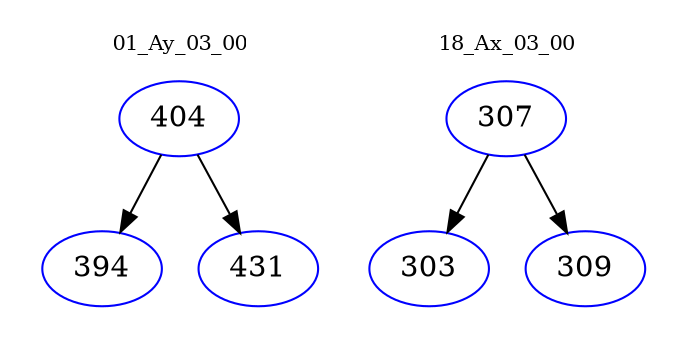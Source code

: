 digraph{
subgraph cluster_0 {
color = white
label = "01_Ay_03_00";
fontsize=10;
T0_404 [label="404", color="blue"]
T0_404 -> T0_394 [color="black"]
T0_394 [label="394", color="blue"]
T0_404 -> T0_431 [color="black"]
T0_431 [label="431", color="blue"]
}
subgraph cluster_1 {
color = white
label = "18_Ax_03_00";
fontsize=10;
T1_307 [label="307", color="blue"]
T1_307 -> T1_303 [color="black"]
T1_303 [label="303", color="blue"]
T1_307 -> T1_309 [color="black"]
T1_309 [label="309", color="blue"]
}
}
